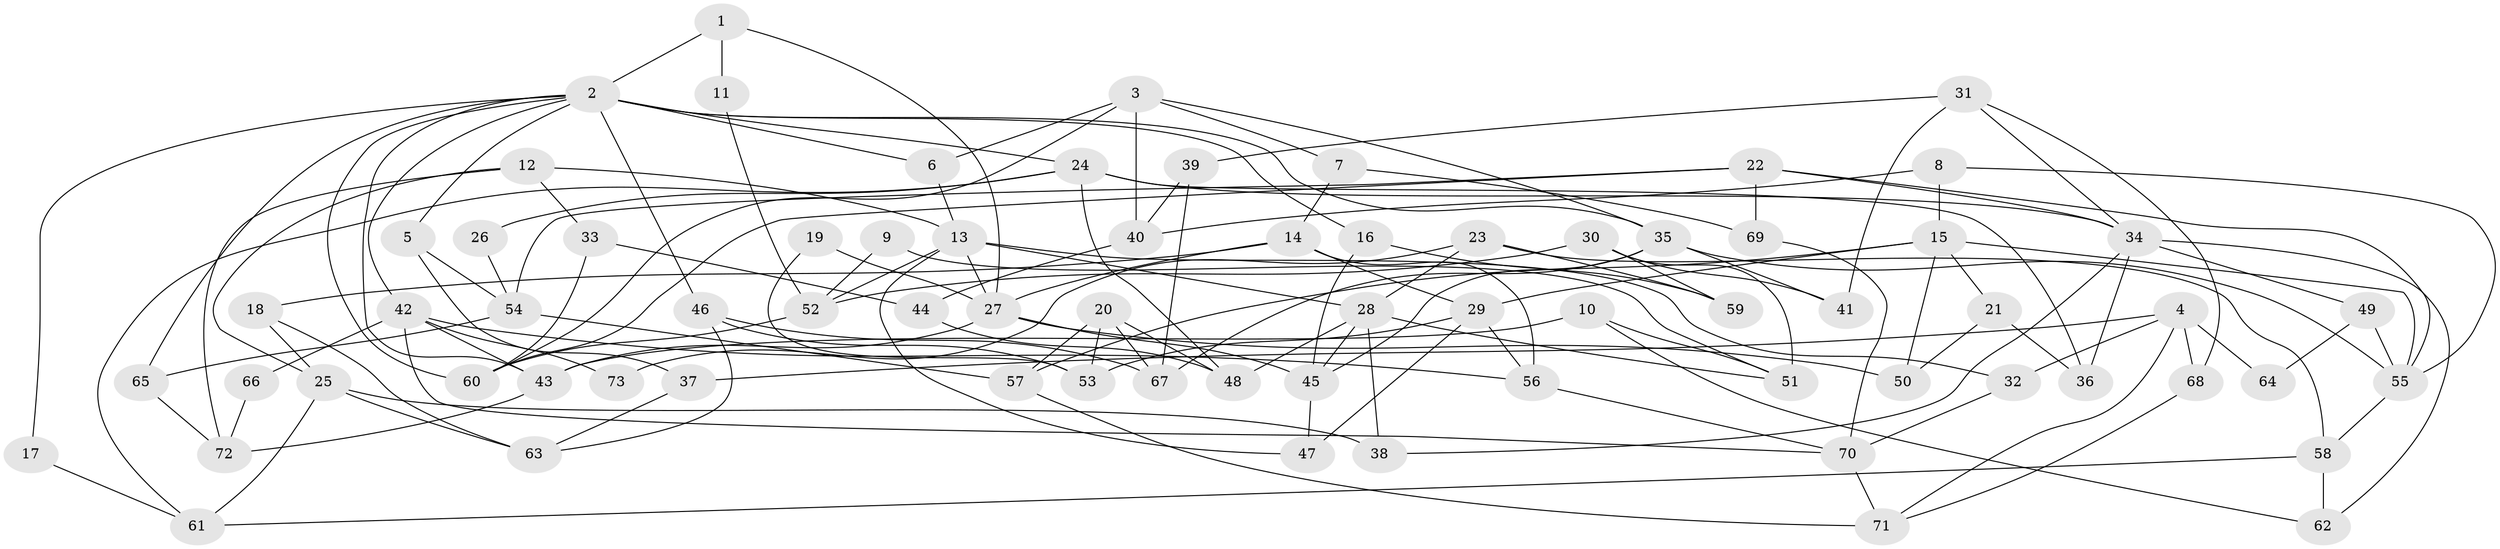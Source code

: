 // Generated by graph-tools (version 1.1) at 2025/36/03/09/25 02:36:11]
// undirected, 73 vertices, 146 edges
graph export_dot {
graph [start="1"]
  node [color=gray90,style=filled];
  1;
  2;
  3;
  4;
  5;
  6;
  7;
  8;
  9;
  10;
  11;
  12;
  13;
  14;
  15;
  16;
  17;
  18;
  19;
  20;
  21;
  22;
  23;
  24;
  25;
  26;
  27;
  28;
  29;
  30;
  31;
  32;
  33;
  34;
  35;
  36;
  37;
  38;
  39;
  40;
  41;
  42;
  43;
  44;
  45;
  46;
  47;
  48;
  49;
  50;
  51;
  52;
  53;
  54;
  55;
  56;
  57;
  58;
  59;
  60;
  61;
  62;
  63;
  64;
  65;
  66;
  67;
  68;
  69;
  70;
  71;
  72;
  73;
  1 -- 27;
  1 -- 2;
  1 -- 11;
  2 -- 16;
  2 -- 6;
  2 -- 5;
  2 -- 17;
  2 -- 24;
  2 -- 35;
  2 -- 42;
  2 -- 43;
  2 -- 46;
  2 -- 60;
  2 -- 65;
  3 -- 60;
  3 -- 40;
  3 -- 6;
  3 -- 7;
  3 -- 35;
  4 -- 32;
  4 -- 68;
  4 -- 37;
  4 -- 64;
  4 -- 71;
  5 -- 37;
  5 -- 54;
  6 -- 13;
  7 -- 69;
  7 -- 14;
  8 -- 55;
  8 -- 15;
  8 -- 40;
  9 -- 51;
  9 -- 52;
  10 -- 51;
  10 -- 43;
  10 -- 62;
  11 -- 52;
  12 -- 13;
  12 -- 72;
  12 -- 25;
  12 -- 33;
  13 -- 27;
  13 -- 28;
  13 -- 32;
  13 -- 47;
  13 -- 52;
  14 -- 18;
  14 -- 27;
  14 -- 29;
  14 -- 56;
  15 -- 29;
  15 -- 57;
  15 -- 21;
  15 -- 50;
  15 -- 55;
  16 -- 59;
  16 -- 45;
  17 -- 61;
  18 -- 25;
  18 -- 63;
  19 -- 27;
  19 -- 53;
  20 -- 57;
  20 -- 67;
  20 -- 48;
  20 -- 53;
  21 -- 50;
  21 -- 36;
  22 -- 34;
  22 -- 55;
  22 -- 54;
  22 -- 60;
  22 -- 69;
  23 -- 58;
  23 -- 28;
  23 -- 59;
  23 -- 73;
  24 -- 36;
  24 -- 26;
  24 -- 34;
  24 -- 48;
  24 -- 61;
  25 -- 61;
  25 -- 38;
  25 -- 63;
  26 -- 54;
  27 -- 43;
  27 -- 45;
  27 -- 50;
  28 -- 45;
  28 -- 48;
  28 -- 38;
  28 -- 51;
  29 -- 47;
  29 -- 53;
  29 -- 56;
  30 -- 41;
  30 -- 52;
  30 -- 51;
  30 -- 59;
  31 -- 34;
  31 -- 39;
  31 -- 41;
  31 -- 68;
  32 -- 70;
  33 -- 60;
  33 -- 44;
  34 -- 38;
  34 -- 36;
  34 -- 49;
  34 -- 62;
  35 -- 41;
  35 -- 45;
  35 -- 55;
  35 -- 67;
  37 -- 63;
  39 -- 40;
  39 -- 67;
  40 -- 44;
  42 -- 56;
  42 -- 43;
  42 -- 66;
  42 -- 70;
  42 -- 73;
  43 -- 72;
  44 -- 48;
  45 -- 47;
  46 -- 53;
  46 -- 63;
  46 -- 67;
  49 -- 55;
  49 -- 64;
  52 -- 60;
  54 -- 57;
  54 -- 65;
  55 -- 58;
  56 -- 70;
  57 -- 71;
  58 -- 62;
  58 -- 61;
  65 -- 72;
  66 -- 72;
  68 -- 71;
  69 -- 70;
  70 -- 71;
}
